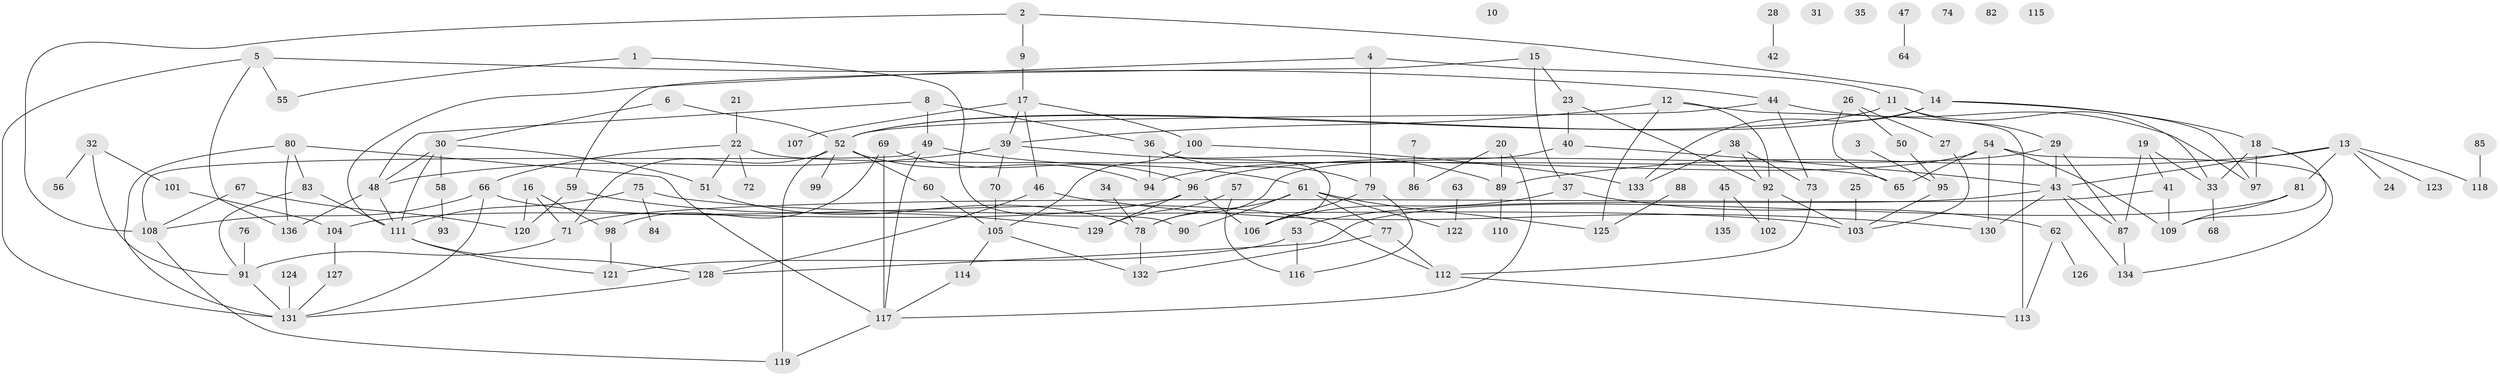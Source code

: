 // Generated by graph-tools (version 1.1) at 2025/49/03/09/25 03:49:03]
// undirected, 136 vertices, 196 edges
graph export_dot {
graph [start="1"]
  node [color=gray90,style=filled];
  1;
  2;
  3;
  4;
  5;
  6;
  7;
  8;
  9;
  10;
  11;
  12;
  13;
  14;
  15;
  16;
  17;
  18;
  19;
  20;
  21;
  22;
  23;
  24;
  25;
  26;
  27;
  28;
  29;
  30;
  31;
  32;
  33;
  34;
  35;
  36;
  37;
  38;
  39;
  40;
  41;
  42;
  43;
  44;
  45;
  46;
  47;
  48;
  49;
  50;
  51;
  52;
  53;
  54;
  55;
  56;
  57;
  58;
  59;
  60;
  61;
  62;
  63;
  64;
  65;
  66;
  67;
  68;
  69;
  70;
  71;
  72;
  73;
  74;
  75;
  76;
  77;
  78;
  79;
  80;
  81;
  82;
  83;
  84;
  85;
  86;
  87;
  88;
  89;
  90;
  91;
  92;
  93;
  94;
  95;
  96;
  97;
  98;
  99;
  100;
  101;
  102;
  103;
  104;
  105;
  106;
  107;
  108;
  109;
  110;
  111;
  112;
  113;
  114;
  115;
  116;
  117;
  118;
  119;
  120;
  121;
  122;
  123;
  124;
  125;
  126;
  127;
  128;
  129;
  130;
  131;
  132;
  133;
  134;
  135;
  136;
  1 -- 55;
  1 -- 90;
  2 -- 9;
  2 -- 14;
  2 -- 108;
  3 -- 95;
  4 -- 11;
  4 -- 79;
  4 -- 111;
  5 -- 44;
  5 -- 55;
  5 -- 131;
  5 -- 136;
  6 -- 30;
  6 -- 52;
  7 -- 86;
  8 -- 36;
  8 -- 48;
  8 -- 49;
  9 -- 17;
  11 -- 29;
  11 -- 33;
  11 -- 52;
  12 -- 39;
  12 -- 92;
  12 -- 113;
  12 -- 125;
  13 -- 24;
  13 -- 43;
  13 -- 81;
  13 -- 89;
  13 -- 118;
  13 -- 123;
  14 -- 18;
  14 -- 52;
  14 -- 97;
  14 -- 133;
  15 -- 23;
  15 -- 37;
  15 -- 59;
  16 -- 71;
  16 -- 98;
  16 -- 120;
  17 -- 39;
  17 -- 46;
  17 -- 100;
  17 -- 107;
  18 -- 33;
  18 -- 97;
  18 -- 109;
  19 -- 33;
  19 -- 41;
  19 -- 87;
  20 -- 86;
  20 -- 89;
  20 -- 117;
  21 -- 22;
  22 -- 51;
  22 -- 65;
  22 -- 66;
  22 -- 72;
  23 -- 40;
  23 -- 92;
  25 -- 103;
  26 -- 27;
  26 -- 50;
  26 -- 65;
  27 -- 103;
  28 -- 42;
  29 -- 43;
  29 -- 87;
  29 -- 96;
  30 -- 48;
  30 -- 51;
  30 -- 58;
  30 -- 111;
  32 -- 56;
  32 -- 91;
  32 -- 101;
  33 -- 68;
  34 -- 78;
  36 -- 79;
  36 -- 94;
  36 -- 106;
  37 -- 62;
  37 -- 106;
  38 -- 73;
  38 -- 92;
  38 -- 133;
  39 -- 48;
  39 -- 70;
  39 -- 89;
  40 -- 43;
  40 -- 78;
  41 -- 71;
  41 -- 109;
  43 -- 53;
  43 -- 87;
  43 -- 130;
  43 -- 134;
  44 -- 52;
  44 -- 73;
  44 -- 97;
  45 -- 102;
  45 -- 135;
  46 -- 128;
  46 -- 130;
  47 -- 64;
  48 -- 111;
  48 -- 136;
  49 -- 61;
  49 -- 108;
  49 -- 117;
  50 -- 95;
  51 -- 78;
  52 -- 60;
  52 -- 71;
  52 -- 94;
  52 -- 99;
  52 -- 119;
  53 -- 116;
  53 -- 121;
  54 -- 65;
  54 -- 94;
  54 -- 109;
  54 -- 130;
  54 -- 134;
  57 -- 116;
  57 -- 129;
  58 -- 93;
  59 -- 120;
  59 -- 129;
  60 -- 105;
  61 -- 77;
  61 -- 78;
  61 -- 90;
  61 -- 122;
  61 -- 125;
  62 -- 113;
  62 -- 126;
  63 -- 122;
  66 -- 108;
  66 -- 112;
  66 -- 131;
  67 -- 108;
  67 -- 120;
  69 -- 96;
  69 -- 98;
  69 -- 117;
  70 -- 105;
  71 -- 91;
  73 -- 112;
  75 -- 84;
  75 -- 103;
  75 -- 111;
  76 -- 91;
  77 -- 112;
  77 -- 132;
  78 -- 132;
  79 -- 106;
  79 -- 116;
  80 -- 83;
  80 -- 117;
  80 -- 131;
  80 -- 136;
  81 -- 109;
  81 -- 128;
  83 -- 91;
  83 -- 111;
  85 -- 118;
  87 -- 134;
  88 -- 125;
  89 -- 110;
  91 -- 131;
  92 -- 102;
  92 -- 103;
  95 -- 103;
  96 -- 104;
  96 -- 106;
  96 -- 129;
  98 -- 121;
  100 -- 105;
  100 -- 133;
  101 -- 104;
  104 -- 127;
  105 -- 114;
  105 -- 132;
  108 -- 119;
  111 -- 121;
  111 -- 128;
  112 -- 113;
  114 -- 117;
  117 -- 119;
  124 -- 131;
  127 -- 131;
  128 -- 131;
}
